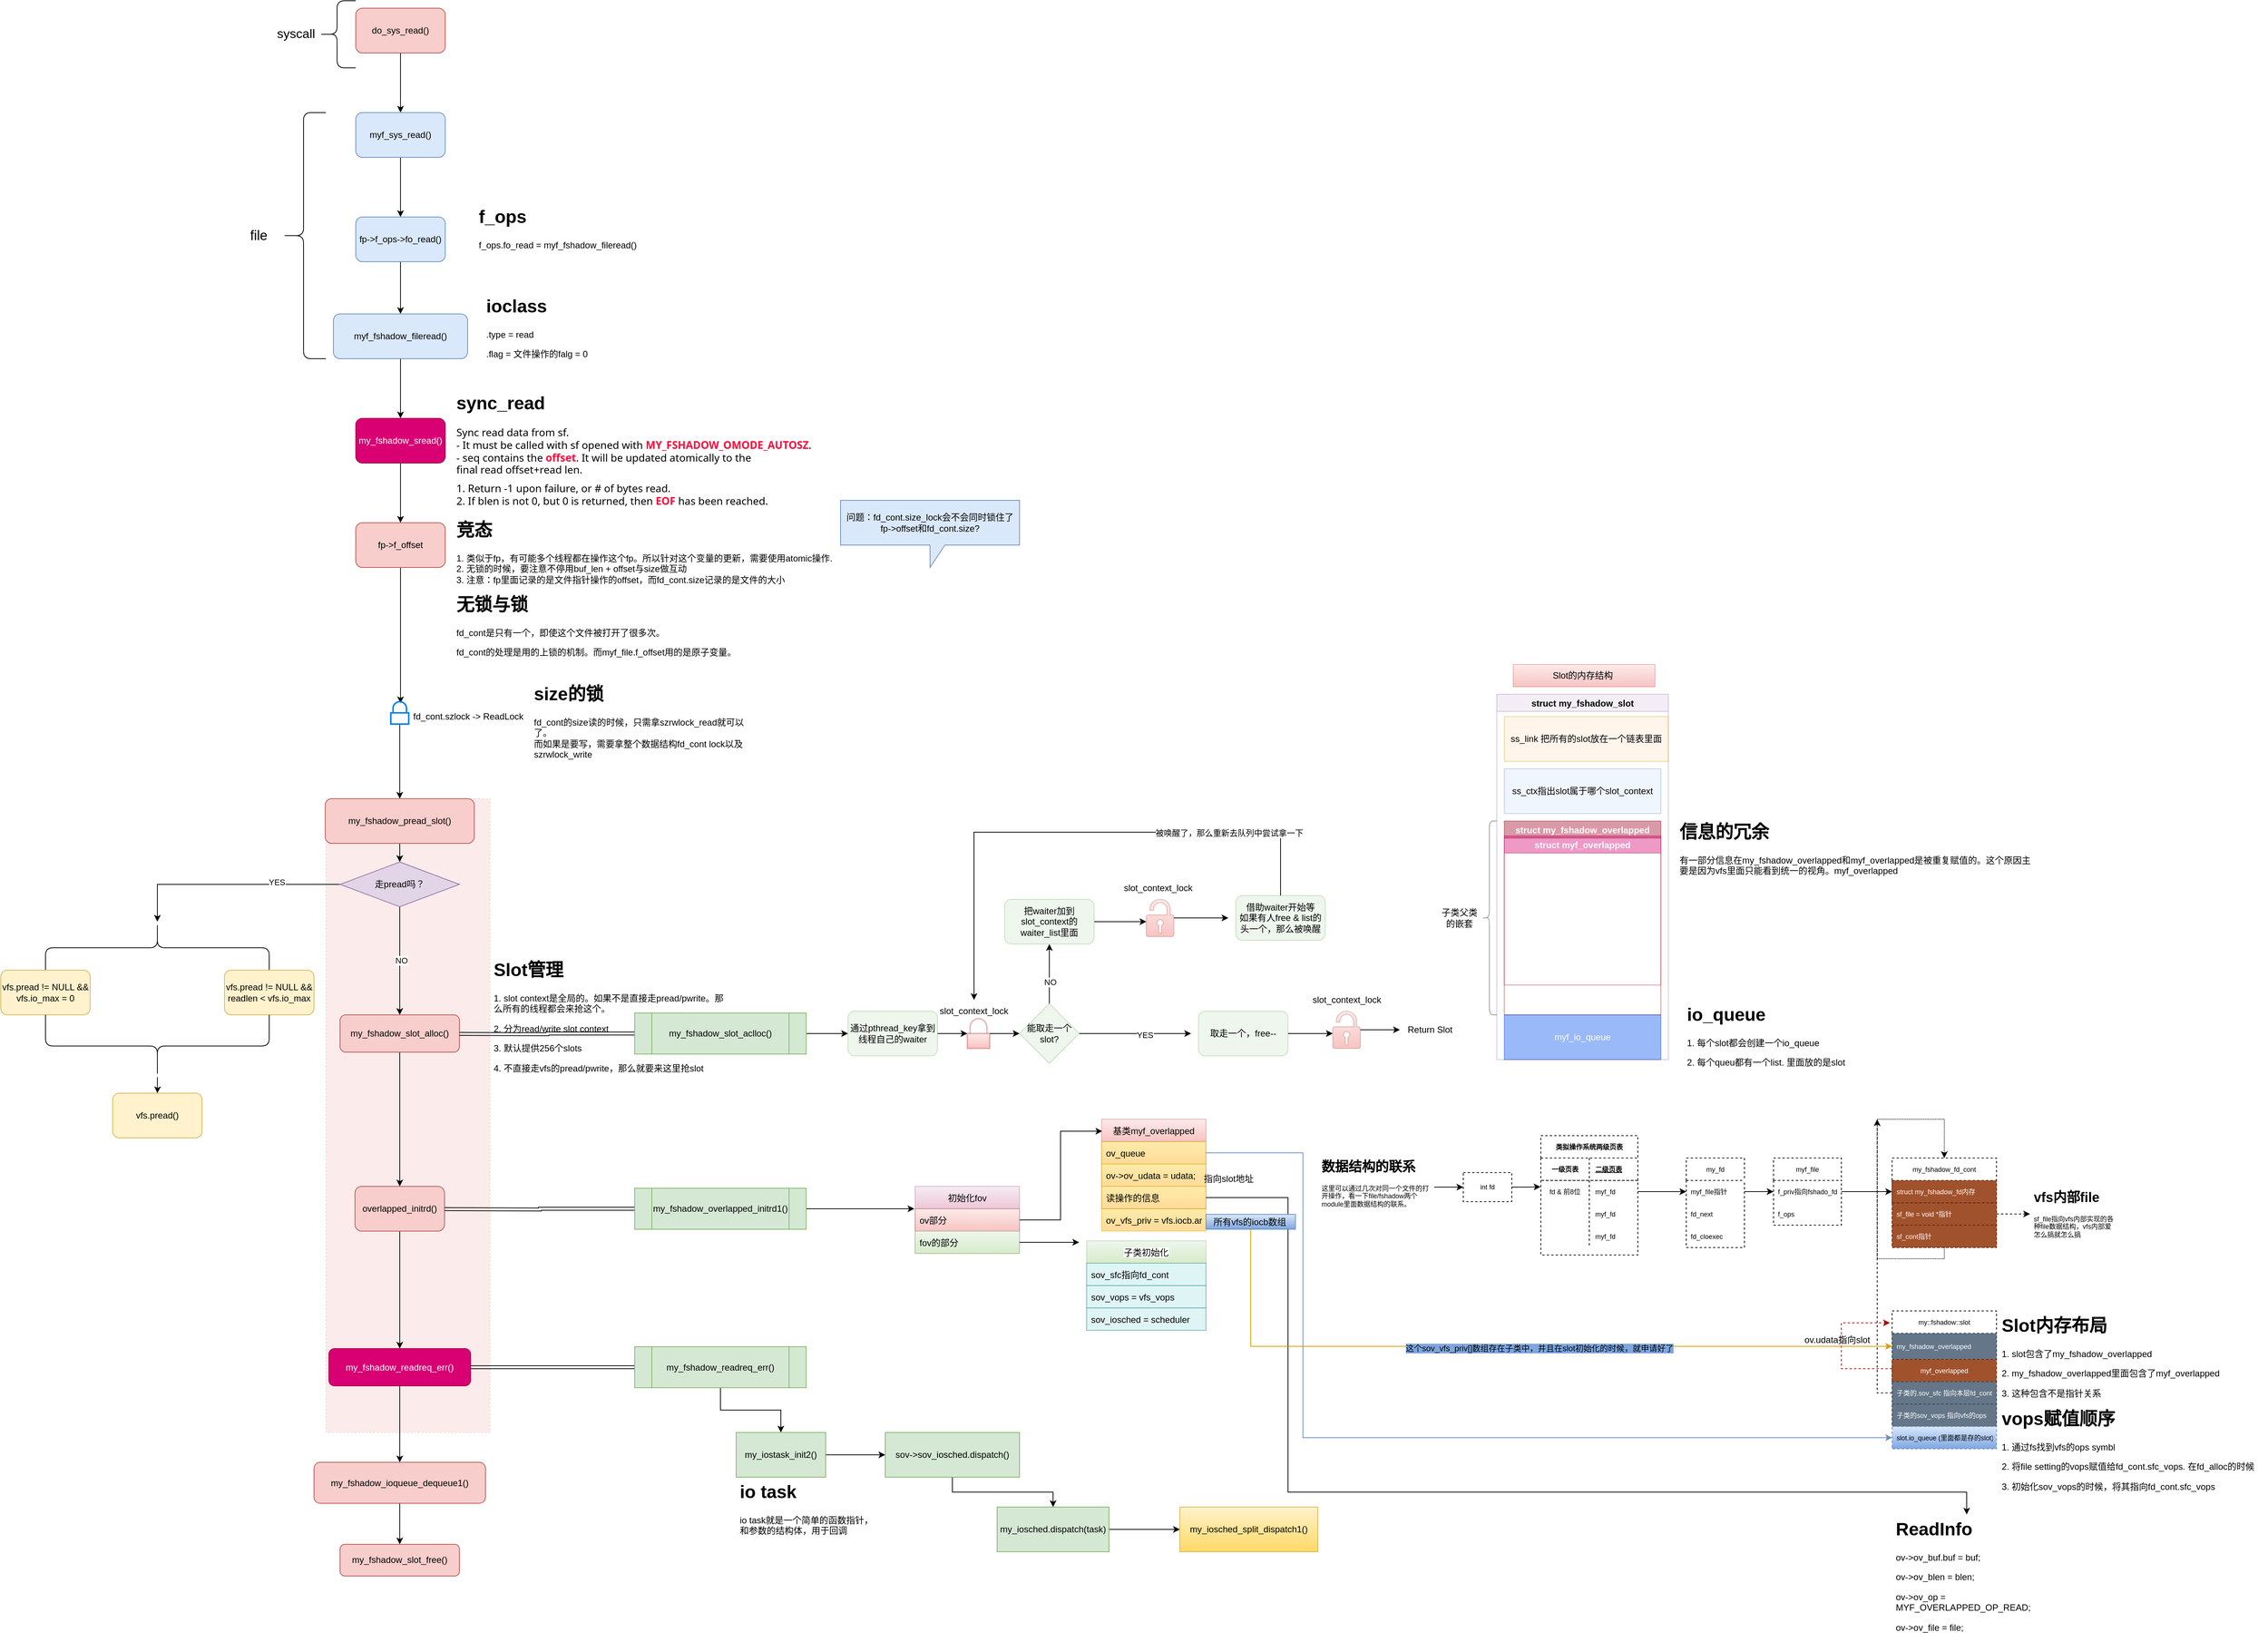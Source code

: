 <mxfile version="15.8.8" type="github">
  <diagram id="FjAEv_3uUnPhrMAkXt-9" name="Page-1">
    <mxGraphModel dx="4485" dy="655" grid="1" gridSize="10" guides="1" tooltips="1" connect="1" arrows="1" fold="1" page="1" pageScale="1" pageWidth="3300" pageHeight="4681" math="0" shadow="0">
      <root>
        <mxCell id="0" />
        <mxCell id="1" parent="0" />
        <mxCell id="D6DmgnndptHay-srKGgo-6" value="" style="rounded=0;whiteSpace=wrap;html=1;dashed=1;dashPattern=1 4;opacity=40;fillColor=#f8cecc;strokeColor=#b85450;" vertex="1" parent="1">
          <mxGeometry x="350" y="1200" width="220" height="850" as="geometry" />
        </mxCell>
        <mxCell id="aP7m1-uafCFphGfOBbi7-3" value="" style="edgeStyle=orthogonalEdgeStyle;rounded=0;orthogonalLoop=1;jettySize=auto;html=1;" parent="1" source="aP7m1-uafCFphGfOBbi7-1" target="aP7m1-uafCFphGfOBbi7-2" edge="1">
          <mxGeometry relative="1" as="geometry" />
        </mxCell>
        <mxCell id="aP7m1-uafCFphGfOBbi7-1" value="do_sys_read()" style="rounded=1;whiteSpace=wrap;html=1;fillColor=#f8cecc;strokeColor=#b85450;" parent="1" vertex="1">
          <mxGeometry x="390" y="140" width="120" height="60" as="geometry" />
        </mxCell>
        <mxCell id="aP7m1-uafCFphGfOBbi7-5" value="" style="edgeStyle=orthogonalEdgeStyle;rounded=0;orthogonalLoop=1;jettySize=auto;html=1;" parent="1" source="aP7m1-uafCFphGfOBbi7-2" target="aP7m1-uafCFphGfOBbi7-4" edge="1">
          <mxGeometry relative="1" as="geometry" />
        </mxCell>
        <mxCell id="aP7m1-uafCFphGfOBbi7-2" value="myf_sys_read()" style="whiteSpace=wrap;html=1;rounded=1;fillColor=#dae8fc;strokeColor=#6c8ebf;" parent="1" vertex="1">
          <mxGeometry x="390" y="280" width="120" height="60" as="geometry" />
        </mxCell>
        <mxCell id="aP7m1-uafCFphGfOBbi7-8" value="" style="edgeStyle=orthogonalEdgeStyle;rounded=0;orthogonalLoop=1;jettySize=auto;html=1;" parent="1" source="aP7m1-uafCFphGfOBbi7-4" target="aP7m1-uafCFphGfOBbi7-7" edge="1">
          <mxGeometry relative="1" as="geometry" />
        </mxCell>
        <mxCell id="aP7m1-uafCFphGfOBbi7-4" value="fp-&amp;gt;f_ops-&amp;gt;fo_read()" style="whiteSpace=wrap;html=1;rounded=1;fillColor=#dae8fc;strokeColor=#6c8ebf;" parent="1" vertex="1">
          <mxGeometry x="390" y="420" width="120" height="60" as="geometry" />
        </mxCell>
        <mxCell id="aP7m1-uafCFphGfOBbi7-6" value="&lt;h1&gt;f_ops&lt;/h1&gt;&lt;p&gt;f_ops.fo_read = myf_fshadow_fileread()&lt;/p&gt;" style="text;html=1;strokeColor=none;fillColor=none;spacing=5;spacingTop=-20;whiteSpace=wrap;overflow=hidden;rounded=0;" parent="1" vertex="1">
          <mxGeometry x="550" y="400" width="240" height="80" as="geometry" />
        </mxCell>
        <mxCell id="aP7m1-uafCFphGfOBbi7-10" value="" style="edgeStyle=orthogonalEdgeStyle;rounded=0;orthogonalLoop=1;jettySize=auto;html=1;" parent="1" source="aP7m1-uafCFphGfOBbi7-7" target="aP7m1-uafCFphGfOBbi7-9" edge="1">
          <mxGeometry relative="1" as="geometry" />
        </mxCell>
        <mxCell id="aP7m1-uafCFphGfOBbi7-7" value="myf_fshadow_fileread()" style="whiteSpace=wrap;html=1;rounded=1;fillColor=#dae8fc;strokeColor=#6c8ebf;" parent="1" vertex="1">
          <mxGeometry x="360" y="550" width="180" height="60" as="geometry" />
        </mxCell>
        <mxCell id="aP7m1-uafCFphGfOBbi7-13" value="" style="edgeStyle=orthogonalEdgeStyle;rounded=0;orthogonalLoop=1;jettySize=auto;html=1;fontColor=#000000;" parent="1" source="aP7m1-uafCFphGfOBbi7-9" target="aP7m1-uafCFphGfOBbi7-12" edge="1">
          <mxGeometry relative="1" as="geometry" />
        </mxCell>
        <mxCell id="aP7m1-uafCFphGfOBbi7-9" value="my_fshadow_sread()" style="whiteSpace=wrap;html=1;rounded=1;fillColor=#d80073;strokeColor=#A50040;fontColor=#ffffff;" parent="1" vertex="1">
          <mxGeometry x="390" y="690" width="120" height="60" as="geometry" />
        </mxCell>
        <mxCell id="aP7m1-uafCFphGfOBbi7-11" value="&lt;h1&gt;sync_read&lt;/h1&gt;&lt;p style=&quot;margin: 8px 0px ; font-family: &amp;#34;segoe wpc&amp;#34; , &amp;#34;segoe ui&amp;#34; , sans-serif ; font-size: 14px&quot;&gt;Sync read data from sf.&lt;br&gt;- It must be called with sf opened with &lt;b&gt;&lt;font color=&quot;#ff0a3b&quot;&gt;MY_FSHADOW_OMODE_AUTOSZ&lt;/font&gt;&lt;/b&gt;.&lt;br&gt;- seq contains the &lt;b&gt;&lt;font color=&quot;#ff0a3b&quot;&gt;offset&lt;/font&gt;&lt;/b&gt;. It will be updated atomically to the&lt;br&gt;final read offset+read len.&lt;/p&gt;&lt;p style=&quot;margin: 8px 0px 0px ; font-family: &amp;#34;segoe wpc&amp;#34; , &amp;#34;segoe ui&amp;#34; , sans-serif ; font-size: 14px&quot;&gt;1. Return -1 upon failure, or # of bytes read.&lt;br&gt;2. If blen is not 0, but 0 is returned, then &lt;b&gt;&lt;font color=&quot;#ff0a3b&quot;&gt;EOF &lt;/font&gt;&lt;/b&gt;has been reached.&lt;/p&gt;" style="text;html=1;strokeColor=none;fillColor=none;spacing=5;spacingTop=-20;whiteSpace=wrap;overflow=hidden;rounded=0;" parent="1" vertex="1">
          <mxGeometry x="520" y="650" width="600" height="190" as="geometry" />
        </mxCell>
        <mxCell id="D6DmgnndptHay-srKGgo-10" style="edgeStyle=orthogonalEdgeStyle;rounded=0;orthogonalLoop=1;jettySize=auto;html=1;entryX=0.542;entryY=0.067;entryDx=0;entryDy=0;entryPerimeter=0;" edge="1" parent="1" source="aP7m1-uafCFphGfOBbi7-12" target="D6DmgnndptHay-srKGgo-4">
          <mxGeometry relative="1" as="geometry" />
        </mxCell>
        <mxCell id="aP7m1-uafCFphGfOBbi7-12" value="fp-&amp;gt;f_offset" style="whiteSpace=wrap;html=1;rounded=1;fillColor=#f8cecc;strokeColor=#b85450;" parent="1" vertex="1">
          <mxGeometry x="390" y="830" width="120" height="60" as="geometry" />
        </mxCell>
        <mxCell id="aP7m1-uafCFphGfOBbi7-14" value="&lt;h1&gt;竞态&lt;/h1&gt;&lt;p&gt;1. 类似于fp，有可能多个线程都在操作这个fp。所以针对这个变量的更新，需要使用atomic操作.&lt;br&gt;2. 无锁的时候，要注意不停用buf_len + offset与size做互动&lt;br&gt;3. 注意：fp里面记录的是文件指针操作的offset，而fd_cont.size记录的是文件的大小&lt;/p&gt;" style="text;html=1;strokeColor=none;fillColor=none;spacing=5;spacingTop=-20;whiteSpace=wrap;overflow=hidden;rounded=0;labelBackgroundColor=none;fontColor=#000000;" parent="1" vertex="1">
          <mxGeometry x="520" y="820" width="520" height="100" as="geometry" />
        </mxCell>
        <mxCell id="RqPFMmIZ2FTs6EOz_FOU-2" value="" style="edgeStyle=orthogonalEdgeStyle;rounded=0;orthogonalLoop=1;jettySize=auto;html=1;" parent="1" source="aP7m1-uafCFphGfOBbi7-15" target="RqPFMmIZ2FTs6EOz_FOU-6" edge="1">
          <mxGeometry relative="1" as="geometry">
            <mxPoint x="449" y="1310" as="targetPoint" />
          </mxGeometry>
        </mxCell>
        <mxCell id="aP7m1-uafCFphGfOBbi7-15" value="my_fshadow_pread_slot()" style="whiteSpace=wrap;html=1;rounded=1;strokeColor=#b85450;fillColor=#f8cecc;" parent="1" vertex="1">
          <mxGeometry x="349" y="1200" width="200" height="60" as="geometry" />
        </mxCell>
        <mxCell id="aP7m1-uafCFphGfOBbi7-17" value="" style="shape=curlyBracket;whiteSpace=wrap;html=1;rounded=1;labelBackgroundColor=none;fontColor=#000000;" parent="1" vertex="1">
          <mxGeometry x="340" y="130" width="50" height="90" as="geometry" />
        </mxCell>
        <mxCell id="aP7m1-uafCFphGfOBbi7-18" value="syscall" style="text;html=1;strokeColor=none;fillColor=none;align=center;verticalAlign=middle;whiteSpace=wrap;rounded=0;labelBackgroundColor=none;fontColor=#000000;fontSize=17;" parent="1" vertex="1">
          <mxGeometry x="280" y="160" width="60" height="30" as="geometry" />
        </mxCell>
        <mxCell id="aP7m1-uafCFphGfOBbi7-19" value="" style="shape=curlyBracket;whiteSpace=wrap;html=1;rounded=1;labelBackgroundColor=none;fontColor=#000000;" parent="1" vertex="1">
          <mxGeometry x="290" y="280" width="60" height="330" as="geometry" />
        </mxCell>
        <mxCell id="aP7m1-uafCFphGfOBbi7-20" value="&lt;font style=&quot;font-size: 18px&quot;&gt;file&lt;/font&gt;" style="text;html=1;strokeColor=none;fillColor=none;align=center;verticalAlign=middle;whiteSpace=wrap;rounded=0;labelBackgroundColor=none;fontColor=#000000;" parent="1" vertex="1">
          <mxGeometry x="230" y="430" width="60" height="30" as="geometry" />
        </mxCell>
        <mxCell id="RqPFMmIZ2FTs6EOz_FOU-3" value="" style="shape=curlyBracket;whiteSpace=wrap;html=1;rounded=1;flipH=1;rotation=270;" parent="1" vertex="1">
          <mxGeometry x="89" y="1250" width="70" height="300" as="geometry" />
        </mxCell>
        <mxCell id="RqPFMmIZ2FTs6EOz_FOU-7" style="edgeStyle=orthogonalEdgeStyle;rounded=0;orthogonalLoop=1;jettySize=auto;html=1;entryX=0;entryY=0.5;entryDx=0;entryDy=0;entryPerimeter=0;" parent="1" source="RqPFMmIZ2FTs6EOz_FOU-6" target="RqPFMmIZ2FTs6EOz_FOU-3" edge="1">
          <mxGeometry relative="1" as="geometry" />
        </mxCell>
        <mxCell id="RqPFMmIZ2FTs6EOz_FOU-9" value="YES" style="edgeLabel;html=1;align=center;verticalAlign=middle;resizable=0;points=[];" parent="RqPFMmIZ2FTs6EOz_FOU-7" vertex="1" connectable="0">
          <mxGeometry x="-0.421" y="-3" relative="1" as="geometry">
            <mxPoint as="offset" />
          </mxGeometry>
        </mxCell>
        <mxCell id="RqPFMmIZ2FTs6EOz_FOU-8" style="edgeStyle=orthogonalEdgeStyle;rounded=0;orthogonalLoop=1;jettySize=auto;html=1;" parent="1" source="RqPFMmIZ2FTs6EOz_FOU-6" edge="1">
          <mxGeometry relative="1" as="geometry">
            <mxPoint x="449" y="1490" as="targetPoint" />
          </mxGeometry>
        </mxCell>
        <mxCell id="RqPFMmIZ2FTs6EOz_FOU-10" value="NO" style="edgeLabel;html=1;align=center;verticalAlign=middle;resizable=0;points=[];" parent="RqPFMmIZ2FTs6EOz_FOU-8" vertex="1" connectable="0">
          <mxGeometry x="-0.007" y="2" relative="1" as="geometry">
            <mxPoint as="offset" />
          </mxGeometry>
        </mxCell>
        <mxCell id="RqPFMmIZ2FTs6EOz_FOU-6" value="走pread吗？" style="rhombus;whiteSpace=wrap;html=1;fillColor=#e1d5e7;strokeColor=#9673a6;" parent="1" vertex="1">
          <mxGeometry x="369" y="1285" width="160" height="60" as="geometry" />
        </mxCell>
        <mxCell id="RqPFMmIZ2FTs6EOz_FOU-12" value="vfs.pread()" style="whiteSpace=wrap;html=1;rounded=1;fillColor=#fff2cc;strokeColor=#d6b656;" parent="1" vertex="1">
          <mxGeometry x="64" y="1595" width="120" height="60" as="geometry" />
        </mxCell>
        <mxCell id="RqPFMmIZ2FTs6EOz_FOU-15" style="edgeStyle=orthogonalEdgeStyle;rounded=0;orthogonalLoop=1;jettySize=auto;html=1;" parent="1" source="RqPFMmIZ2FTs6EOz_FOU-14" target="RqPFMmIZ2FTs6EOz_FOU-16" edge="1">
          <mxGeometry relative="1" as="geometry">
            <mxPoint x="449" y="1620" as="targetPoint" />
          </mxGeometry>
        </mxCell>
        <mxCell id="RqPFMmIZ2FTs6EOz_FOU-14" value="my_fshadow_slot_alloc()" style="rounded=1;whiteSpace=wrap;html=1;fillColor=#f8cecc;strokeColor=#b85450;" parent="1" vertex="1">
          <mxGeometry x="369" y="1490" width="160" height="50" as="geometry" />
        </mxCell>
        <mxCell id="RqPFMmIZ2FTs6EOz_FOU-18" value="" style="edgeStyle=orthogonalEdgeStyle;rounded=0;orthogonalLoop=1;jettySize=auto;html=1;" parent="1" source="RqPFMmIZ2FTs6EOz_FOU-16" target="RqPFMmIZ2FTs6EOz_FOU-17" edge="1">
          <mxGeometry relative="1" as="geometry" />
        </mxCell>
        <mxCell id="RqPFMmIZ2FTs6EOz_FOU-16" value="overlapped_initrd()" style="rounded=1;whiteSpace=wrap;html=1;fillColor=#f8cecc;strokeColor=#b85450;" parent="1" vertex="1">
          <mxGeometry x="389" y="1720" width="120" height="60" as="geometry" />
        </mxCell>
        <mxCell id="RqPFMmIZ2FTs6EOz_FOU-20" value="" style="edgeStyle=orthogonalEdgeStyle;rounded=0;orthogonalLoop=1;jettySize=auto;html=1;" parent="1" source="RqPFMmIZ2FTs6EOz_FOU-17" target="RqPFMmIZ2FTs6EOz_FOU-19" edge="1">
          <mxGeometry relative="1" as="geometry" />
        </mxCell>
        <mxCell id="RqPFMmIZ2FTs6EOz_FOU-26" style="edgeStyle=orthogonalEdgeStyle;rounded=0;orthogonalLoop=1;jettySize=auto;html=1;entryX=0;entryY=0.5;entryDx=0;entryDy=0;shape=link;" parent="1" source="RqPFMmIZ2FTs6EOz_FOU-17" target="RqPFMmIZ2FTs6EOz_FOU-24" edge="1">
          <mxGeometry relative="1" as="geometry" />
        </mxCell>
        <mxCell id="RqPFMmIZ2FTs6EOz_FOU-17" value="my_fshadow_readreq_err()" style="whiteSpace=wrap;html=1;rounded=1;strokeColor=#A50040;fillColor=#d80073;fontColor=#ffffff;" parent="1" vertex="1">
          <mxGeometry x="354" y="1937.5" width="190" height="50" as="geometry" />
        </mxCell>
        <mxCell id="RqPFMmIZ2FTs6EOz_FOU-22" value="" style="edgeStyle=orthogonalEdgeStyle;rounded=0;orthogonalLoop=1;jettySize=auto;html=1;" parent="1" source="RqPFMmIZ2FTs6EOz_FOU-19" target="RqPFMmIZ2FTs6EOz_FOU-21" edge="1">
          <mxGeometry relative="1" as="geometry" />
        </mxCell>
        <mxCell id="RqPFMmIZ2FTs6EOz_FOU-19" value="my_fshadow_ioqueue_dequeue1()" style="whiteSpace=wrap;html=1;rounded=1;strokeColor=#b85450;fillColor=#f8cecc;" parent="1" vertex="1">
          <mxGeometry x="334" y="2090" width="230" height="55" as="geometry" />
        </mxCell>
        <mxCell id="RqPFMmIZ2FTs6EOz_FOU-21" value="my_fshadow_slot_free()" style="whiteSpace=wrap;html=1;rounded=1;strokeColor=#b85450;fillColor=#f8cecc;" parent="1" vertex="1">
          <mxGeometry x="369" y="2200" width="160" height="42.5" as="geometry" />
        </mxCell>
        <mxCell id="D6DmgnndptHay-srKGgo-161" value="" style="edgeStyle=orthogonalEdgeStyle;rounded=0;orthogonalLoop=1;jettySize=auto;html=1;fontColor=#000000;" edge="1" parent="1" source="RqPFMmIZ2FTs6EOz_FOU-24" target="D6DmgnndptHay-srKGgo-160">
          <mxGeometry relative="1" as="geometry" />
        </mxCell>
        <mxCell id="RqPFMmIZ2FTs6EOz_FOU-24" value="my_fshadow_readreq_err()" style="shape=process;whiteSpace=wrap;html=1;backgroundOutline=1;fillColor=#d5e8d4;strokeColor=#82b366;" parent="1" vertex="1">
          <mxGeometry x="764" y="1935" width="230" height="55" as="geometry" />
        </mxCell>
        <mxCell id="D6DmgnndptHay-srKGgo-1" value="&lt;h1&gt;无锁与锁&lt;/h1&gt;&lt;p&gt;fd_cont是只有一个，即使这个文件被打开了很多次。&lt;/p&gt;&lt;p&gt;fd_cont的处理是用的上锁的机制。而myf_file.f_offset用的是原子变量。&lt;/p&gt;" style="text;html=1;strokeColor=none;fillColor=none;spacing=5;spacingTop=-20;whiteSpace=wrap;overflow=hidden;rounded=0;" vertex="1" parent="1">
          <mxGeometry x="520" y="920" width="420" height="100" as="geometry" />
        </mxCell>
        <mxCell id="D6DmgnndptHay-srKGgo-2" value="&lt;h1&gt;ioclass&lt;/h1&gt;&lt;p&gt;.type = read&lt;/p&gt;&lt;p&gt;.flag = 文件操作的falg = 0&lt;/p&gt;" style="text;html=1;strokeColor=none;fillColor=none;spacing=5;spacingTop=-20;whiteSpace=wrap;overflow=hidden;rounded=0;" vertex="1" parent="1">
          <mxGeometry x="560" y="520" width="190" height="120" as="geometry" />
        </mxCell>
        <mxCell id="D6DmgnndptHay-srKGgo-3" value="问题：fd_cont.size_lock会不会同时锁住了fp-&amp;gt;offset和fd_cont.size?" style="shape=callout;whiteSpace=wrap;html=1;perimeter=calloutPerimeter;fillColor=#dae8fc;strokeColor=#6c8ebf;" vertex="1" parent="1">
          <mxGeometry x="1040" y="800" width="240" height="90" as="geometry" />
        </mxCell>
        <mxCell id="D6DmgnndptHay-srKGgo-12" style="edgeStyle=orthogonalEdgeStyle;rounded=0;orthogonalLoop=1;jettySize=auto;html=1;" edge="1" parent="1" source="D6DmgnndptHay-srKGgo-4" target="aP7m1-uafCFphGfOBbi7-15">
          <mxGeometry relative="1" as="geometry" />
        </mxCell>
        <mxCell id="D6DmgnndptHay-srKGgo-4" value="" style="html=1;verticalLabelPosition=bottom;align=center;labelBackgroundColor=#ffffff;verticalAlign=top;strokeWidth=2;strokeColor=#0080F0;shadow=0;dashed=0;shape=mxgraph.ios7.icons.locked;" vertex="1" parent="1">
          <mxGeometry x="437" y="1070" width="24" height="30" as="geometry" />
        </mxCell>
        <mxCell id="D6DmgnndptHay-srKGgo-7" value="fd_cont.szlock -&amp;gt; ReadLock" style="text;html=1;strokeColor=none;fillColor=none;align=center;verticalAlign=middle;whiteSpace=wrap;rounded=0;dashed=1;dashPattern=1 4;" vertex="1" parent="1">
          <mxGeometry x="461" y="1080" width="160" height="20" as="geometry" />
        </mxCell>
        <mxCell id="D6DmgnndptHay-srKGgo-13" value="&lt;h1&gt;size的锁&lt;/h1&gt;&lt;p&gt;fd_cont的size读的时候，只需拿szrwlock_read就可以了。&lt;br&gt;而如果是要写，需要拿整个数据结构fd_cont lock以及szrwlock_write&lt;/p&gt;" style="text;html=1;strokeColor=none;fillColor=none;spacing=5;spacingTop=-20;whiteSpace=wrap;overflow=hidden;rounded=0;dashed=1;dashPattern=1 4;opacity=40;" vertex="1" parent="1">
          <mxGeometry x="624" y="1040" width="306" height="120" as="geometry" />
        </mxCell>
        <mxCell id="D6DmgnndptHay-srKGgo-16" value="vfs.pread != NULL &amp;amp;&amp;amp;&lt;br&gt;readlen &amp;lt; vfs.io_max" style="rounded=1;whiteSpace=wrap;html=1;fillColor=#fff2cc;strokeColor=#d6b656;" vertex="1" parent="1">
          <mxGeometry x="214" y="1430" width="120" height="60" as="geometry" />
        </mxCell>
        <mxCell id="D6DmgnndptHay-srKGgo-17" value="vfs.pread != NULL &amp;amp;&amp;amp;&lt;br&gt;vfs.io_max = 0" style="rounded=1;whiteSpace=wrap;html=1;fillColor=#fff2cc;strokeColor=#d6b656;" vertex="1" parent="1">
          <mxGeometry x="-86" y="1430" width="120" height="60" as="geometry" />
        </mxCell>
        <mxCell id="D6DmgnndptHay-srKGgo-20" style="edgeStyle=orthogonalEdgeStyle;rounded=0;orthogonalLoop=1;jettySize=auto;html=1;fontColor=#FF0A3B;" edge="1" parent="1" source="D6DmgnndptHay-srKGgo-18" target="RqPFMmIZ2FTs6EOz_FOU-12">
          <mxGeometry relative="1" as="geometry" />
        </mxCell>
        <mxCell id="D6DmgnndptHay-srKGgo-18" value="" style="shape=curlyBracket;whiteSpace=wrap;html=1;rounded=1;rotation=270;" vertex="1" parent="1">
          <mxGeometry x="82.25" y="1381.75" width="83.5" height="300" as="geometry" />
        </mxCell>
        <mxCell id="D6DmgnndptHay-srKGgo-24" style="edgeStyle=orthogonalEdgeStyle;rounded=0;orthogonalLoop=1;jettySize=auto;html=1;entryX=0;entryY=0.5;entryDx=0;entryDy=0;shape=link;" edge="1" parent="1" target="D6DmgnndptHay-srKGgo-25">
          <mxGeometry relative="1" as="geometry">
            <mxPoint x="529" y="1515.5" as="sourcePoint" />
          </mxGeometry>
        </mxCell>
        <mxCell id="D6DmgnndptHay-srKGgo-47" style="edgeStyle=orthogonalEdgeStyle;rounded=0;orthogonalLoop=1;jettySize=auto;html=1;entryX=0;entryY=0.5;entryDx=0;entryDy=0;fontColor=#000000;" edge="1" parent="1" source="D6DmgnndptHay-srKGgo-25" target="D6DmgnndptHay-srKGgo-32">
          <mxGeometry relative="1" as="geometry" />
        </mxCell>
        <mxCell id="D6DmgnndptHay-srKGgo-25" value="my_fshadow_slot_aclloc()" style="shape=process;whiteSpace=wrap;html=1;backgroundOutline=1;fillColor=#d5e8d4;strokeColor=#82b366;" vertex="1" parent="1">
          <mxGeometry x="764" y="1487.5" width="230" height="55" as="geometry" />
        </mxCell>
        <mxCell id="D6DmgnndptHay-srKGgo-26" value="&lt;h1&gt;Slot管理&lt;/h1&gt;&lt;p&gt;1. slot context是全局的。如果不是直接走pread/pwrite。那么所有的线程都会来抢这个。&lt;/p&gt;&lt;p&gt;2. 分为read/write slot context&lt;/p&gt;&lt;p&gt;3. 默认提供256个slots&lt;/p&gt;&lt;p&gt;4. 不直接走vfs的pread/pwrite，那么就要来这里抢slot&lt;/p&gt;" style="text;html=1;strokeColor=none;fillColor=none;spacing=5;spacingTop=-20;whiteSpace=wrap;overflow=hidden;rounded=0;dashed=1;dashPattern=1 4;fontColor=#000000;opacity=40;" vertex="1" parent="1">
          <mxGeometry x="570" y="1410" width="320" height="160" as="geometry" />
        </mxCell>
        <mxCell id="D6DmgnndptHay-srKGgo-33" style="edgeStyle=orthogonalEdgeStyle;rounded=0;orthogonalLoop=1;jettySize=auto;html=1;fontColor=#000000;" edge="1" parent="1" source="D6DmgnndptHay-srKGgo-32">
          <mxGeometry relative="1" as="geometry">
            <mxPoint x="1210" y="1515" as="targetPoint" />
          </mxGeometry>
        </mxCell>
        <mxCell id="D6DmgnndptHay-srKGgo-32" value="通过pthread_key拿到线程自己的waiter" style="rounded=1;whiteSpace=wrap;html=1;opacity=40;fillColor=#d5e8d4;strokeColor=#82b366;" vertex="1" parent="1">
          <mxGeometry x="1050" y="1485" width="120" height="60" as="geometry" />
        </mxCell>
        <mxCell id="D6DmgnndptHay-srKGgo-36" style="edgeStyle=orthogonalEdgeStyle;rounded=0;orthogonalLoop=1;jettySize=auto;html=1;fontColor=#000000;" edge="1" parent="1" source="D6DmgnndptHay-srKGgo-35">
          <mxGeometry relative="1" as="geometry">
            <mxPoint x="1280" y="1515" as="targetPoint" />
          </mxGeometry>
        </mxCell>
        <mxCell id="D6DmgnndptHay-srKGgo-35" value="" style="html=1;verticalLabelPosition=bottom;align=center;labelBackgroundColor=#ffffff;verticalAlign=top;strokeWidth=2;strokeColor=#b85450;shadow=0;dashed=0;shape=mxgraph.ios7.icons.locked;opacity=40;fillColor=#f8cecc;gradientColor=#ea6b66;" vertex="1" parent="1">
          <mxGeometry x="1210" y="1495" width="30" height="40" as="geometry" />
        </mxCell>
        <mxCell id="D6DmgnndptHay-srKGgo-37" value="slot_context_lock" style="text;html=1;strokeColor=none;fillColor=none;align=center;verticalAlign=middle;whiteSpace=wrap;rounded=0;fontColor=#000000;opacity=40;" vertex="1" parent="1">
          <mxGeometry x="1165" y="1470" width="108" height="30" as="geometry" />
        </mxCell>
        <mxCell id="D6DmgnndptHay-srKGgo-41" style="edgeStyle=orthogonalEdgeStyle;rounded=0;orthogonalLoop=1;jettySize=auto;html=1;exitX=1;exitY=0.5;exitDx=0;exitDy=0;fontColor=#000000;" edge="1" parent="1" source="D6DmgnndptHay-srKGgo-40">
          <mxGeometry relative="1" as="geometry">
            <mxPoint x="1510" y="1515" as="targetPoint" />
          </mxGeometry>
        </mxCell>
        <mxCell id="D6DmgnndptHay-srKGgo-43" value="YES" style="edgeLabel;html=1;align=center;verticalAlign=middle;resizable=0;points=[];fontColor=#000000;" vertex="1" connectable="0" parent="D6DmgnndptHay-srKGgo-41">
          <mxGeometry x="0.173" y="-1" relative="1" as="geometry">
            <mxPoint as="offset" />
          </mxGeometry>
        </mxCell>
        <mxCell id="D6DmgnndptHay-srKGgo-42" style="edgeStyle=orthogonalEdgeStyle;rounded=0;orthogonalLoop=1;jettySize=auto;html=1;fontColor=#000000;" edge="1" parent="1" source="D6DmgnndptHay-srKGgo-40" target="D6DmgnndptHay-srKGgo-54">
          <mxGeometry relative="1" as="geometry">
            <mxPoint x="1320" y="1365" as="targetPoint" />
          </mxGeometry>
        </mxCell>
        <mxCell id="D6DmgnndptHay-srKGgo-46" value="NO" style="edgeLabel;html=1;align=center;verticalAlign=middle;resizable=0;points=[];fontColor=#000000;" vertex="1" connectable="0" parent="D6DmgnndptHay-srKGgo-42">
          <mxGeometry x="-0.273" y="-1" relative="1" as="geometry">
            <mxPoint as="offset" />
          </mxGeometry>
        </mxCell>
        <mxCell id="D6DmgnndptHay-srKGgo-40" value="能取走一个slot?" style="rhombus;whiteSpace=wrap;html=1;opacity=40;fillColor=#d5e8d4;strokeColor=#82b366;" vertex="1" parent="1">
          <mxGeometry x="1280" y="1475" width="80" height="80" as="geometry" />
        </mxCell>
        <mxCell id="D6DmgnndptHay-srKGgo-49" style="edgeStyle=orthogonalEdgeStyle;rounded=0;orthogonalLoop=1;jettySize=auto;html=1;exitX=1;exitY=0.5;exitDx=0;exitDy=0;fontColor=#000000;" edge="1" parent="1" source="D6DmgnndptHay-srKGgo-48">
          <mxGeometry relative="1" as="geometry">
            <mxPoint x="1700" y="1515" as="targetPoint" />
          </mxGeometry>
        </mxCell>
        <mxCell id="D6DmgnndptHay-srKGgo-48" value="取走一个，free--" style="rounded=1;whiteSpace=wrap;html=1;opacity=40;fillColor=#d5e8d4;strokeColor=#82b366;" vertex="1" parent="1">
          <mxGeometry x="1520" y="1485" width="120" height="60" as="geometry" />
        </mxCell>
        <mxCell id="D6DmgnndptHay-srKGgo-52" style="edgeStyle=orthogonalEdgeStyle;rounded=0;orthogonalLoop=1;jettySize=auto;html=1;exitX=1;exitY=0.5;exitDx=0;exitDy=0;exitPerimeter=0;fontColor=#000000;" edge="1" parent="1" source="D6DmgnndptHay-srKGgo-50">
          <mxGeometry relative="1" as="geometry">
            <mxPoint x="1790" y="1510" as="targetPoint" />
          </mxGeometry>
        </mxCell>
        <mxCell id="D6DmgnndptHay-srKGgo-50" value="" style="sketch=0;aspect=fixed;pointerEvents=1;shadow=0;dashed=0;html=1;strokeColor=#b85450;labelPosition=center;verticalLabelPosition=bottom;verticalAlign=top;align=center;fillColor=#f8cecc;shape=mxgraph.mscae.enterprise.lock_unlocked;opacity=40;gradientColor=#ea6b66;" vertex="1" parent="1">
          <mxGeometry x="1700" y="1485" width="37" height="50" as="geometry" />
        </mxCell>
        <mxCell id="D6DmgnndptHay-srKGgo-51" value="slot_context_lock" style="text;html=1;strokeColor=none;fillColor=none;align=center;verticalAlign=middle;whiteSpace=wrap;rounded=0;fontColor=#000000;opacity=40;" vertex="1" parent="1">
          <mxGeometry x="1664.5" y="1455" width="108" height="30" as="geometry" />
        </mxCell>
        <mxCell id="D6DmgnndptHay-srKGgo-53" value="Return Slot" style="text;html=1;align=center;verticalAlign=middle;resizable=0;points=[];autosize=1;strokeColor=none;fillColor=none;fontColor=#000000;" vertex="1" parent="1">
          <mxGeometry x="1790" y="1500" width="80" height="20" as="geometry" />
        </mxCell>
        <mxCell id="D6DmgnndptHay-srKGgo-55" style="edgeStyle=orthogonalEdgeStyle;rounded=0;orthogonalLoop=1;jettySize=auto;html=1;exitX=1;exitY=0.5;exitDx=0;exitDy=0;fontColor=#000000;" edge="1" parent="1" source="D6DmgnndptHay-srKGgo-54">
          <mxGeometry relative="1" as="geometry">
            <mxPoint x="1450" y="1365" as="targetPoint" />
          </mxGeometry>
        </mxCell>
        <mxCell id="D6DmgnndptHay-srKGgo-54" value="把waiter加到slot_context的waiter_list里面" style="rounded=1;whiteSpace=wrap;html=1;opacity=40;fillColor=#d5e8d4;strokeColor=#82b366;" vertex="1" parent="1">
          <mxGeometry x="1260" y="1335" width="120" height="60" as="geometry" />
        </mxCell>
        <mxCell id="D6DmgnndptHay-srKGgo-58" style="edgeStyle=orthogonalEdgeStyle;rounded=0;orthogonalLoop=1;jettySize=auto;html=1;fontColor=#000000;" edge="1" parent="1" source="D6DmgnndptHay-srKGgo-56">
          <mxGeometry relative="1" as="geometry">
            <mxPoint x="1560" y="1360" as="targetPoint" />
          </mxGeometry>
        </mxCell>
        <mxCell id="D6DmgnndptHay-srKGgo-56" value="" style="sketch=0;aspect=fixed;pointerEvents=1;shadow=0;dashed=0;html=1;strokeColor=#b85450;labelPosition=center;verticalLabelPosition=bottom;verticalAlign=top;align=center;fillColor=#f8cecc;shape=mxgraph.mscae.enterprise.lock_unlocked;opacity=40;gradientColor=#ea6b66;" vertex="1" parent="1">
          <mxGeometry x="1450" y="1335" width="37" height="50" as="geometry" />
        </mxCell>
        <mxCell id="D6DmgnndptHay-srKGgo-57" value="slot_context_lock" style="text;html=1;strokeColor=none;fillColor=none;align=center;verticalAlign=middle;whiteSpace=wrap;rounded=0;fontColor=#000000;opacity=40;" vertex="1" parent="1">
          <mxGeometry x="1412" y="1305" width="108" height="30" as="geometry" />
        </mxCell>
        <mxCell id="D6DmgnndptHay-srKGgo-61" style="edgeStyle=orthogonalEdgeStyle;rounded=0;orthogonalLoop=1;jettySize=auto;html=1;fontColor=#000000;" edge="1" parent="1" source="D6DmgnndptHay-srKGgo-59" target="D6DmgnndptHay-srKGgo-37">
          <mxGeometry relative="1" as="geometry">
            <Array as="points">
              <mxPoint x="1630" y="1245" />
              <mxPoint x="1219" y="1245" />
            </Array>
          </mxGeometry>
        </mxCell>
        <mxCell id="D6DmgnndptHay-srKGgo-62" value="被唤醒了，那么重新去队列中尝试拿一下" style="edgeLabel;html=1;align=center;verticalAlign=middle;resizable=0;points=[];fontColor=#000000;" vertex="1" connectable="0" parent="D6DmgnndptHay-srKGgo-61">
          <mxGeometry x="-0.573" y="1" relative="1" as="geometry">
            <mxPoint as="offset" />
          </mxGeometry>
        </mxCell>
        <mxCell id="D6DmgnndptHay-srKGgo-59" value="借助waiter开始等&lt;br&gt;如果有人free &amp;amp; list的头一个，那么被唤醒" style="rounded=1;whiteSpace=wrap;html=1;opacity=40;fillColor=#d5e8d4;strokeColor=#82b366;" vertex="1" parent="1">
          <mxGeometry x="1570" y="1330" width="120" height="60" as="geometry" />
        </mxCell>
        <mxCell id="D6DmgnndptHay-srKGgo-64" style="edgeStyle=orthogonalEdgeStyle;rounded=0;orthogonalLoop=1;jettySize=auto;html=1;entryX=0;entryY=0.5;entryDx=0;entryDy=0;shape=link;" edge="1" parent="1" target="D6DmgnndptHay-srKGgo-65">
          <mxGeometry relative="1" as="geometry">
            <mxPoint x="509" y="1750.5" as="sourcePoint" />
          </mxGeometry>
        </mxCell>
        <mxCell id="D6DmgnndptHay-srKGgo-88" value="" style="edgeStyle=orthogonalEdgeStyle;rounded=0;orthogonalLoop=1;jettySize=auto;html=1;fontColor=#000000;" edge="1" parent="1" source="D6DmgnndptHay-srKGgo-65">
          <mxGeometry relative="1" as="geometry">
            <mxPoint x="1139" y="1750" as="targetPoint" />
          </mxGeometry>
        </mxCell>
        <mxCell id="D6DmgnndptHay-srKGgo-65" value="my_fshadow_overlapped_initrd1()" style="shape=process;whiteSpace=wrap;html=1;backgroundOutline=1;fillColor=#d5e8d4;strokeColor=#82b366;" vertex="1" parent="1">
          <mxGeometry x="764" y="1722.5" width="230" height="55" as="geometry" />
        </mxCell>
        <mxCell id="D6DmgnndptHay-srKGgo-72" value="struct my_fshadow_slot" style="swimlane;opacity=40;fillColor=#e1d5e7;strokeColor=#9673a6;" vertex="1" parent="1">
          <mxGeometry x="1920" y="1060" width="230" height="490" as="geometry" />
        </mxCell>
        <mxCell id="D6DmgnndptHay-srKGgo-73" value="ss_link 把所有的slot放在一个链表里面" style="rounded=0;whiteSpace=wrap;html=1;opacity=40;fillColor=#ffe6cc;strokeColor=#d79b00;" vertex="1" parent="D6DmgnndptHay-srKGgo-72">
          <mxGeometry x="10" y="30" width="220" height="60" as="geometry" />
        </mxCell>
        <mxCell id="D6DmgnndptHay-srKGgo-74" value="ss_ctx指出slot属于哪个slot_context" style="rounded=0;whiteSpace=wrap;html=1;opacity=40;fillColor=#dae8fc;strokeColor=#6c8ebf;" vertex="1" parent="D6DmgnndptHay-srKGgo-72">
          <mxGeometry x="10" y="100" width="210" height="60" as="geometry" />
        </mxCell>
        <mxCell id="D6DmgnndptHay-srKGgo-75" value="struct my_fshadow_overlapped" style="swimlane;opacity=40;fillColor=#a20025;strokeColor=#6F0000;fontColor=#ffffff;" vertex="1" parent="D6DmgnndptHay-srKGgo-72">
          <mxGeometry x="10" y="170" width="210" height="260" as="geometry" />
        </mxCell>
        <mxCell id="D6DmgnndptHay-srKGgo-76" value="struct myf_overlapped" style="swimlane;fontColor=#ffffff;opacity=40;fillColor=#d80073;strokeColor=#A50040;" vertex="1" parent="D6DmgnndptHay-srKGgo-75">
          <mxGeometry y="20" width="210" height="200" as="geometry" />
        </mxCell>
        <mxCell id="D6DmgnndptHay-srKGgo-77" value="myf_io_queue" style="rounded=0;whiteSpace=wrap;html=1;fontColor=#ffffff;opacity=40;fillColor=#0050ef;strokeColor=#001DBC;" vertex="1" parent="D6DmgnndptHay-srKGgo-72">
          <mxGeometry x="10" y="430" width="210" height="60" as="geometry" />
        </mxCell>
        <mxCell id="D6DmgnndptHay-srKGgo-78" value="Slot的内存结构&amp;nbsp;" style="text;html=1;strokeColor=#b85450;fillColor=#f8cecc;align=center;verticalAlign=middle;whiteSpace=wrap;rounded=0;opacity=40;gradientColor=#ea6b66;" vertex="1" parent="1">
          <mxGeometry x="1942" y="1020" width="190" height="30" as="geometry" />
        </mxCell>
        <mxCell id="D6DmgnndptHay-srKGgo-80" value="" style="shape=curlyBracket;whiteSpace=wrap;html=1;rounded=1;fontColor=#000000;gradientColor=none;opacity=40;" vertex="1" parent="1">
          <mxGeometry x="1900" y="1230" width="20" height="260" as="geometry" />
        </mxCell>
        <mxCell id="D6DmgnndptHay-srKGgo-81" value="子类父类的嵌套" style="text;html=1;strokeColor=none;fillColor=none;align=center;verticalAlign=middle;whiteSpace=wrap;rounded=0;fontColor=#000000;opacity=40;" vertex="1" parent="1">
          <mxGeometry x="1840" y="1345" width="60" height="30" as="geometry" />
        </mxCell>
        <mxCell id="D6DmgnndptHay-srKGgo-83" value="&lt;h1&gt;io_queue&lt;/h1&gt;&lt;p&gt;1. 每个slot都会创建一个io_queue&lt;/p&gt;&lt;p&gt;2. 每个queu都有一个list. 里面放的是slot&lt;/p&gt;" style="text;html=1;strokeColor=none;fillColor=none;spacing=5;spacingTop=-20;whiteSpace=wrap;overflow=hidden;rounded=0;fontColor=#000000;opacity=40;" vertex="1" parent="1">
          <mxGeometry x="2170" y="1470" width="330" height="110" as="geometry" />
        </mxCell>
        <mxCell id="D6DmgnndptHay-srKGgo-84" value="&lt;h1&gt;信息的冗余&lt;/h1&gt;&lt;p&gt;有一部分信息在my_fshadow_overlapped和myf_overlapped是被重复赋值的。这个原因主要是因为vfs里面只能看到统一的视角。&lt;span&gt;myf_overlapped&lt;/span&gt;&lt;/p&gt;" style="text;html=1;strokeColor=none;fillColor=none;spacing=5;spacingTop=-20;whiteSpace=wrap;overflow=hidden;rounded=0;fontColor=#000000;opacity=40;" vertex="1" parent="1">
          <mxGeometry x="2160" y="1225" width="490" height="115" as="geometry" />
        </mxCell>
        <mxCell id="D6DmgnndptHay-srKGgo-89" value="初始化fov" style="swimlane;fontStyle=0;childLayout=stackLayout;horizontal=1;startSize=30;horizontalStack=0;resizeParent=1;resizeParentMax=0;resizeLast=0;collapsible=1;marginBottom=0;gradientColor=#d5739d;opacity=40;fillColor=#e6d0de;strokeColor=#996185;" vertex="1" parent="1">
          <mxGeometry x="1140" y="1720" width="140" height="90" as="geometry" />
        </mxCell>
        <mxCell id="D6DmgnndptHay-srKGgo-90" value="ov部分" style="text;strokeColor=#b85450;fillColor=#f8cecc;align=left;verticalAlign=middle;spacingLeft=4;spacingRight=4;overflow=hidden;points=[[0,0.5],[1,0.5]];portConstraint=eastwest;rotatable=0;opacity=40;gradientColor=#ea6b66;" vertex="1" parent="D6DmgnndptHay-srKGgo-89">
          <mxGeometry y="30" width="140" height="30" as="geometry" />
        </mxCell>
        <mxCell id="D6DmgnndptHay-srKGgo-91" value="fov的部分" style="text;strokeColor=#82b366;fillColor=#d5e8d4;align=left;verticalAlign=middle;spacingLeft=4;spacingRight=4;overflow=hidden;points=[[0,0.5],[1,0.5]];portConstraint=eastwest;rotatable=0;opacity=40;gradientColor=#97d077;" vertex="1" parent="D6DmgnndptHay-srKGgo-89">
          <mxGeometry y="60" width="140" height="30" as="geometry" />
        </mxCell>
        <mxCell id="D6DmgnndptHay-srKGgo-93" style="edgeStyle=orthogonalEdgeStyle;rounded=0;orthogonalLoop=1;jettySize=auto;html=1;fontColor=#000000;entryX=0.007;entryY=0.133;entryDx=0;entryDy=0;entryPerimeter=0;" edge="1" parent="1" source="D6DmgnndptHay-srKGgo-90" target="D6DmgnndptHay-srKGgo-95">
          <mxGeometry relative="1" as="geometry">
            <mxPoint x="1360" y="1765" as="targetPoint" />
          </mxGeometry>
        </mxCell>
        <mxCell id="D6DmgnndptHay-srKGgo-94" style="edgeStyle=orthogonalEdgeStyle;rounded=0;orthogonalLoop=1;jettySize=auto;html=1;fontColor=#000000;" edge="1" parent="1" source="D6DmgnndptHay-srKGgo-91">
          <mxGeometry relative="1" as="geometry">
            <mxPoint x="1360" y="1795" as="targetPoint" />
          </mxGeometry>
        </mxCell>
        <mxCell id="D6DmgnndptHay-srKGgo-95" value="基类myf_overlapped" style="swimlane;fontStyle=0;childLayout=stackLayout;horizontal=1;startSize=30;horizontalStack=0;resizeParent=1;resizeParentMax=0;resizeLast=0;collapsible=1;marginBottom=0;opacity=40;fillColor=#f8cecc;strokeColor=#b85450;gradientColor=#ea6b66;" vertex="1" parent="1">
          <mxGeometry x="1390" y="1630" width="140" height="120" as="geometry" />
        </mxCell>
        <mxCell id="D6DmgnndptHay-srKGgo-96" value="ov_queue" style="text;strokeColor=#d79b00;fillColor=#ffcd28;align=left;verticalAlign=middle;spacingLeft=4;spacingRight=4;overflow=hidden;points=[[0,0.5],[1,0.5]];portConstraint=eastwest;rotatable=0;opacity=40;gradientColor=#ffa500;" vertex="1" parent="D6DmgnndptHay-srKGgo-95">
          <mxGeometry y="30" width="140" height="30" as="geometry" />
        </mxCell>
        <mxCell id="D6DmgnndptHay-srKGgo-97" value="ov-&gt;ov_udata = udata;" style="text;strokeColor=#d79b00;fillColor=#ffcd28;align=left;verticalAlign=middle;spacingLeft=4;spacingRight=4;overflow=hidden;points=[[0,0.5],[1,0.5]];portConstraint=eastwest;rotatable=0;opacity=40;gradientColor=#ffa500;" vertex="1" parent="D6DmgnndptHay-srKGgo-95">
          <mxGeometry y="60" width="140" height="30" as="geometry" />
        </mxCell>
        <mxCell id="D6DmgnndptHay-srKGgo-98" value="读操作的信息" style="text;strokeColor=#d79b00;fillColor=#ffcd28;align=left;verticalAlign=middle;spacingLeft=4;spacingRight=4;overflow=hidden;points=[[0,0.5],[1,0.5]];portConstraint=eastwest;rotatable=0;opacity=40;gradientColor=#ffa500;" vertex="1" parent="D6DmgnndptHay-srKGgo-95">
          <mxGeometry y="90" width="140" height="30" as="geometry" />
        </mxCell>
        <mxCell id="D6DmgnndptHay-srKGgo-99" style="edgeStyle=orthogonalEdgeStyle;rounded=0;orthogonalLoop=1;jettySize=auto;html=1;entryX=0;entryY=0.5;entryDx=0;entryDy=0;fontSize=9;" edge="1" parent="1" source="D6DmgnndptHay-srKGgo-100" target="D6DmgnndptHay-srKGgo-102">
          <mxGeometry relative="1" as="geometry" />
        </mxCell>
        <mxCell id="D6DmgnndptHay-srKGgo-100" value="&lt;h1&gt;数据结构的联系&lt;/h1&gt;&lt;p&gt;这里可以通过几次对同一个文件的打开操作，看一下file/fshadow两个module里面数据结构的联系。&lt;/p&gt;" style="text;html=1;strokeColor=none;fillColor=none;spacing=5;spacingTop=-20;whiteSpace=wrap;overflow=hidden;rounded=0;dashed=1;fontSize=9;" vertex="1" parent="1">
          <mxGeometry x="1680" y="1682" width="156" height="78" as="geometry" />
        </mxCell>
        <mxCell id="D6DmgnndptHay-srKGgo-101" style="edgeStyle=orthogonalEdgeStyle;rounded=0;orthogonalLoop=1;jettySize=auto;html=1;entryX=-0.003;entryY=0.286;entryDx=0;entryDy=0;entryPerimeter=0;fontSize=9;" edge="1" parent="1" source="D6DmgnndptHay-srKGgo-102" target="D6DmgnndptHay-srKGgo-107">
          <mxGeometry relative="1" as="geometry" />
        </mxCell>
        <mxCell id="D6DmgnndptHay-srKGgo-102" value="int fd" style="rounded=0;whiteSpace=wrap;html=1;dashed=1;fontSize=9;" vertex="1" parent="1">
          <mxGeometry x="1875" y="1701.5" width="65" height="39" as="geometry" />
        </mxCell>
        <mxCell id="D6DmgnndptHay-srKGgo-103" value="类拟操作系统两级页表" style="shape=table;startSize=30;container=1;collapsible=1;childLayout=tableLayout;fixedRows=1;rowLines=0;fontStyle=1;align=center;resizeLast=1;dashed=1;fontSize=9;" vertex="1" parent="1">
          <mxGeometry x="1979" y="1652" width="130" height="160" as="geometry" />
        </mxCell>
        <mxCell id="D6DmgnndptHay-srKGgo-104" value="" style="shape=partialRectangle;collapsible=0;dropTarget=0;pointerEvents=0;fillColor=none;top=0;left=0;bottom=1;right=0;points=[[0,0.5],[1,0.5]];portConstraint=eastwest;dashed=1;fontSize=9;" vertex="1" parent="D6DmgnndptHay-srKGgo-103">
          <mxGeometry y="30" width="130" height="30" as="geometry" />
        </mxCell>
        <mxCell id="D6DmgnndptHay-srKGgo-105" value="一级页表" style="shape=partialRectangle;connectable=0;fillColor=none;top=0;left=0;bottom=0;right=0;fontStyle=1;overflow=hidden;dashed=1;fontSize=9;" vertex="1" parent="D6DmgnndptHay-srKGgo-104">
          <mxGeometry width="65" height="30" as="geometry">
            <mxRectangle width="65" height="30" as="alternateBounds" />
          </mxGeometry>
        </mxCell>
        <mxCell id="D6DmgnndptHay-srKGgo-106" value="二级页表" style="shape=partialRectangle;connectable=0;fillColor=none;top=0;left=0;bottom=0;right=0;align=left;spacingLeft=6;fontStyle=5;overflow=hidden;dashed=1;fontSize=9;" vertex="1" parent="D6DmgnndptHay-srKGgo-104">
          <mxGeometry x="65" width="65" height="30" as="geometry">
            <mxRectangle width="65" height="30" as="alternateBounds" />
          </mxGeometry>
        </mxCell>
        <mxCell id="D6DmgnndptHay-srKGgo-107" value="" style="shape=partialRectangle;collapsible=0;dropTarget=0;pointerEvents=0;fillColor=none;top=0;left=0;bottom=0;right=0;points=[[0,0.5],[1,0.5]];portConstraint=eastwest;dashed=1;fontSize=9;" vertex="1" parent="D6DmgnndptHay-srKGgo-103">
          <mxGeometry y="60" width="130" height="30" as="geometry" />
        </mxCell>
        <mxCell id="D6DmgnndptHay-srKGgo-108" value="fd &amp; 前8位" style="shape=partialRectangle;connectable=0;fillColor=none;top=0;left=0;bottom=0;right=0;editable=1;overflow=hidden;dashed=1;fontSize=9;" vertex="1" parent="D6DmgnndptHay-srKGgo-107">
          <mxGeometry width="65" height="30" as="geometry">
            <mxRectangle width="65" height="30" as="alternateBounds" />
          </mxGeometry>
        </mxCell>
        <mxCell id="D6DmgnndptHay-srKGgo-109" value="myf_fd" style="shape=partialRectangle;connectable=0;fillColor=none;top=0;left=0;bottom=0;right=0;align=left;spacingLeft=6;overflow=hidden;dashed=1;fontSize=9;" vertex="1" parent="D6DmgnndptHay-srKGgo-107">
          <mxGeometry x="65" width="65" height="30" as="geometry">
            <mxRectangle width="65" height="30" as="alternateBounds" />
          </mxGeometry>
        </mxCell>
        <mxCell id="D6DmgnndptHay-srKGgo-110" value="" style="shape=partialRectangle;collapsible=0;dropTarget=0;pointerEvents=0;fillColor=none;top=0;left=0;bottom=0;right=0;points=[[0,0.5],[1,0.5]];portConstraint=eastwest;dashed=1;fontSize=9;" vertex="1" parent="D6DmgnndptHay-srKGgo-103">
          <mxGeometry y="90" width="130" height="30" as="geometry" />
        </mxCell>
        <mxCell id="D6DmgnndptHay-srKGgo-111" value="" style="shape=partialRectangle;connectable=0;fillColor=none;top=0;left=0;bottom=0;right=0;editable=1;overflow=hidden;dashed=1;fontSize=9;" vertex="1" parent="D6DmgnndptHay-srKGgo-110">
          <mxGeometry width="65" height="30" as="geometry">
            <mxRectangle width="65" height="30" as="alternateBounds" />
          </mxGeometry>
        </mxCell>
        <mxCell id="D6DmgnndptHay-srKGgo-112" value="myf_fd" style="shape=partialRectangle;connectable=0;fillColor=none;top=0;left=0;bottom=0;right=0;align=left;spacingLeft=6;overflow=hidden;dashed=1;fontSize=9;" vertex="1" parent="D6DmgnndptHay-srKGgo-110">
          <mxGeometry x="65" width="65" height="30" as="geometry">
            <mxRectangle width="65" height="30" as="alternateBounds" />
          </mxGeometry>
        </mxCell>
        <mxCell id="D6DmgnndptHay-srKGgo-113" value="" style="shape=partialRectangle;collapsible=0;dropTarget=0;pointerEvents=0;fillColor=none;top=0;left=0;bottom=0;right=0;points=[[0,0.5],[1,0.5]];portConstraint=eastwest;dashed=1;fontSize=9;" vertex="1" parent="D6DmgnndptHay-srKGgo-103">
          <mxGeometry y="120" width="130" height="30" as="geometry" />
        </mxCell>
        <mxCell id="D6DmgnndptHay-srKGgo-114" value="" style="shape=partialRectangle;connectable=0;fillColor=none;top=0;left=0;bottom=0;right=0;editable=1;overflow=hidden;dashed=1;fontSize=9;" vertex="1" parent="D6DmgnndptHay-srKGgo-113">
          <mxGeometry width="65" height="30" as="geometry">
            <mxRectangle width="65" height="30" as="alternateBounds" />
          </mxGeometry>
        </mxCell>
        <mxCell id="D6DmgnndptHay-srKGgo-115" value="myf_fd" style="shape=partialRectangle;connectable=0;fillColor=none;top=0;left=0;bottom=0;right=0;align=left;spacingLeft=6;overflow=hidden;dashed=1;fontSize=9;" vertex="1" parent="D6DmgnndptHay-srKGgo-113">
          <mxGeometry x="65" width="65" height="30" as="geometry">
            <mxRectangle width="65" height="30" as="alternateBounds" />
          </mxGeometry>
        </mxCell>
        <mxCell id="D6DmgnndptHay-srKGgo-116" style="edgeStyle=orthogonalEdgeStyle;rounded=0;orthogonalLoop=1;jettySize=auto;html=1;fontSize=9;" edge="1" parent="1" source="D6DmgnndptHay-srKGgo-107">
          <mxGeometry relative="1" as="geometry">
            <mxPoint x="2174" y="1727" as="targetPoint" />
            <Array as="points">
              <mxPoint x="2148" y="1727" />
              <mxPoint x="2148" y="1727" />
            </Array>
          </mxGeometry>
        </mxCell>
        <mxCell id="D6DmgnndptHay-srKGgo-117" value="my_fd" style="swimlane;fontStyle=0;childLayout=stackLayout;horizontal=1;startSize=30;horizontalStack=0;resizeParent=1;resizeParentMax=0;resizeLast=0;collapsible=1;marginBottom=0;dashed=1;fontSize=9;" vertex="1" parent="1">
          <mxGeometry x="2174" y="1682" width="78" height="120" as="geometry" />
        </mxCell>
        <mxCell id="D6DmgnndptHay-srKGgo-118" value="myf_file指针" style="text;strokeColor=none;fillColor=none;align=left;verticalAlign=middle;spacingLeft=4;spacingRight=4;overflow=hidden;points=[[0,0.5],[1,0.5]];portConstraint=eastwest;rotatable=0;dashed=1;fontSize=9;" vertex="1" parent="D6DmgnndptHay-srKGgo-117">
          <mxGeometry y="30" width="78" height="30" as="geometry" />
        </mxCell>
        <mxCell id="D6DmgnndptHay-srKGgo-119" value="fd_next" style="text;strokeColor=none;fillColor=none;align=left;verticalAlign=middle;spacingLeft=4;spacingRight=4;overflow=hidden;points=[[0,0.5],[1,0.5]];portConstraint=eastwest;rotatable=0;dashed=1;fontSize=9;" vertex="1" parent="D6DmgnndptHay-srKGgo-117">
          <mxGeometry y="60" width="78" height="30" as="geometry" />
        </mxCell>
        <mxCell id="D6DmgnndptHay-srKGgo-120" value="fd_cloexec" style="text;strokeColor=none;fillColor=none;align=left;verticalAlign=middle;spacingLeft=4;spacingRight=4;overflow=hidden;points=[[0,0.5],[1,0.5]];portConstraint=eastwest;rotatable=0;dashed=1;fontSize=9;" vertex="1" parent="D6DmgnndptHay-srKGgo-117">
          <mxGeometry y="90" width="78" height="30" as="geometry" />
        </mxCell>
        <mxCell id="D6DmgnndptHay-srKGgo-121" style="edgeStyle=orthogonalEdgeStyle;rounded=0;orthogonalLoop=1;jettySize=auto;html=1;exitX=1;exitY=0.5;exitDx=0;exitDy=0;fontSize=9;" edge="1" parent="1" source="D6DmgnndptHay-srKGgo-118" target="D6DmgnndptHay-srKGgo-122">
          <mxGeometry relative="1" as="geometry">
            <mxPoint x="2291" y="1726.793" as="targetPoint" />
          </mxGeometry>
        </mxCell>
        <mxCell id="D6DmgnndptHay-srKGgo-122" value="myf_file" style="swimlane;fontStyle=0;childLayout=stackLayout;horizontal=1;startSize=30;horizontalStack=0;resizeParent=1;resizeParentMax=0;resizeLast=0;collapsible=1;marginBottom=0;dashed=1;fontSize=9;" vertex="1" parent="1">
          <mxGeometry x="2291" y="1682" width="91" height="90" as="geometry" />
        </mxCell>
        <mxCell id="D6DmgnndptHay-srKGgo-123" value="f_priv指向fshado_fd" style="text;strokeColor=none;fillColor=none;align=left;verticalAlign=middle;spacingLeft=4;spacingRight=4;overflow=hidden;points=[[0,0.5],[1,0.5]];portConstraint=eastwest;rotatable=0;dashed=1;fontSize=9;" vertex="1" parent="D6DmgnndptHay-srKGgo-122">
          <mxGeometry y="30" width="91" height="30" as="geometry" />
        </mxCell>
        <mxCell id="D6DmgnndptHay-srKGgo-124" value="f_ops" style="text;strokeColor=none;fillColor=none;align=left;verticalAlign=middle;spacingLeft=4;spacingRight=4;overflow=hidden;points=[[0,0.5],[1,0.5]];portConstraint=eastwest;rotatable=0;dashed=1;fontSize=9;" vertex="1" parent="D6DmgnndptHay-srKGgo-122">
          <mxGeometry y="60" width="91" height="30" as="geometry" />
        </mxCell>
        <mxCell id="D6DmgnndptHay-srKGgo-125" style="edgeStyle=orthogonalEdgeStyle;rounded=0;orthogonalLoop=1;jettySize=auto;html=1;fontSize=9;entryX=0;entryY=0.75;entryDx=0;entryDy=0;" edge="1" parent="1" source="D6DmgnndptHay-srKGgo-123" target="D6DmgnndptHay-srKGgo-130">
          <mxGeometry relative="1" as="geometry">
            <mxPoint x="2395" y="1727" as="targetPoint" />
          </mxGeometry>
        </mxCell>
        <mxCell id="D6DmgnndptHay-srKGgo-126" value="my_fshadow_fd" style="swimlane;fontStyle=0;childLayout=stackLayout;horizontal=1;startSize=30;horizontalStack=0;resizeParent=1;resizeParentMax=0;resizeLast=0;collapsible=1;marginBottom=0;dashed=1;fontSize=9;" vertex="1" parent="1">
          <mxGeometry x="2450" y="1712" width="140" height="90" as="geometry" />
        </mxCell>
        <mxCell id="D6DmgnndptHay-srKGgo-127" value="sf_file = void *指针" style="text;strokeColor=#6D1F00;fillColor=#a0522d;align=left;verticalAlign=middle;spacingLeft=4;spacingRight=4;overflow=hidden;points=[[0,0.5],[1,0.5]];portConstraint=eastwest;rotatable=0;dashed=1;fontSize=9;fontColor=#ffffff;" vertex="1" parent="D6DmgnndptHay-srKGgo-126">
          <mxGeometry y="30" width="140" height="30" as="geometry" />
        </mxCell>
        <mxCell id="D6DmgnndptHay-srKGgo-128" value="sf_cont指针" style="text;strokeColor=#6D1F00;fillColor=#a0522d;align=left;verticalAlign=middle;spacingLeft=4;spacingRight=4;overflow=hidden;points=[[0,0.5],[1,0.5]];portConstraint=eastwest;rotatable=0;dashed=1;fontSize=9;fontColor=#ffffff;" vertex="1" parent="D6DmgnndptHay-srKGgo-126">
          <mxGeometry y="60" width="140" height="30" as="geometry" />
        </mxCell>
        <mxCell id="D6DmgnndptHay-srKGgo-129" value="&lt;h1&gt;vfs内部file&lt;/h1&gt;&lt;p&gt;sf_file指向vfs内部实现的各种file数据结构，vfs内部爱怎么搞就怎么搞&lt;/p&gt;" style="text;html=1;strokeColor=none;fillColor=none;spacing=5;spacingTop=-20;whiteSpace=wrap;overflow=hidden;rounded=0;dashed=1;fontSize=9;" vertex="1" parent="1">
          <mxGeometry x="2635" y="1723" width="117" height="91" as="geometry" />
        </mxCell>
        <mxCell id="D6DmgnndptHay-srKGgo-130" value="my_fshadow_fd_cont" style="swimlane;fontStyle=0;childLayout=stackLayout;horizontal=1;startSize=30;horizontalStack=0;resizeParent=1;resizeParentMax=0;resizeLast=0;collapsible=1;marginBottom=0;dashed=1;fontSize=9;" vertex="1" parent="1">
          <mxGeometry x="2450" y="1682" width="140" height="60" as="geometry" />
        </mxCell>
        <mxCell id="D6DmgnndptHay-srKGgo-131" value="struct my_fshadow_fd内存" style="text;strokeColor=#6D1F00;fillColor=#a0522d;align=left;verticalAlign=middle;spacingLeft=4;spacingRight=4;overflow=hidden;points=[[0,0.5],[1,0.5]];portConstraint=eastwest;rotatable=0;dashed=1;fontSize=9;fontColor=#ffffff;" vertex="1" parent="D6DmgnndptHay-srKGgo-130">
          <mxGeometry y="30" width="140" height="30" as="geometry" />
        </mxCell>
        <mxCell id="D6DmgnndptHay-srKGgo-132" style="edgeStyle=orthogonalEdgeStyle;rounded=0;orthogonalLoop=1;jettySize=auto;html=1;entryX=-0.001;entryY=0.374;entryDx=0;entryDy=0;entryPerimeter=0;fontSize=9;dashed=1;" edge="1" parent="1" source="D6DmgnndptHay-srKGgo-127" target="D6DmgnndptHay-srKGgo-129">
          <mxGeometry relative="1" as="geometry" />
        </mxCell>
        <mxCell id="D6DmgnndptHay-srKGgo-133" style="edgeStyle=orthogonalEdgeStyle;rounded=0;orthogonalLoop=1;jettySize=auto;html=1;fontSize=9;dashed=1;dashPattern=1 1;" edge="1" parent="1" source="D6DmgnndptHay-srKGgo-128" target="D6DmgnndptHay-srKGgo-130">
          <mxGeometry relative="1" as="geometry">
            <Array as="points">
              <mxPoint x="2430" y="1817" />
              <mxPoint x="2430" y="1630" />
              <mxPoint x="2520" y="1630" />
            </Array>
          </mxGeometry>
        </mxCell>
        <mxCell id="D6DmgnndptHay-srKGgo-134" style="edgeStyle=orthogonalEdgeStyle;rounded=0;orthogonalLoop=1;jettySize=auto;html=1;dashed=1;fillColor=#e51400;strokeColor=#B20000;" edge="1" parent="1" source="D6DmgnndptHay-srKGgo-135">
          <mxGeometry relative="1" as="geometry">
            <mxPoint x="2447" y="1903" as="targetPoint" />
            <Array as="points">
              <mxPoint x="2382" y="1965" />
              <mxPoint x="2382" y="1903" />
            </Array>
          </mxGeometry>
        </mxCell>
        <mxCell id="D6DmgnndptHay-srKGgo-135" value="my::fshadow::slot" style="swimlane;fontStyle=0;childLayout=stackLayout;horizontal=1;startSize=30;horizontalStack=0;resizeParent=1;resizeParentMax=0;resizeLast=0;collapsible=1;marginBottom=0;dashed=1;fontSize=9;" vertex="1" parent="1">
          <mxGeometry x="2450" y="1887" width="140" height="155" as="geometry" />
        </mxCell>
        <mxCell id="D6DmgnndptHay-srKGgo-136" value="my_fshadow_overlapped" style="text;strokeColor=#314354;fillColor=#647687;align=left;verticalAlign=middle;spacingLeft=4;spacingRight=4;overflow=hidden;points=[[0,0.5],[1,0.5]];portConstraint=eastwest;rotatable=0;dashed=1;fontSize=9;fontColor=#ffffff;" vertex="1" parent="D6DmgnndptHay-srKGgo-135">
          <mxGeometry y="30" width="140" height="35" as="geometry" />
        </mxCell>
        <mxCell id="D6DmgnndptHay-srKGgo-137" value="myf_overlapped" style="swimlane;fontStyle=0;childLayout=stackLayout;horizontal=1;startSize=30;horizontalStack=0;resizeParent=1;resizeParentMax=0;resizeLast=0;collapsible=1;marginBottom=0;dashed=1;fontSize=9;fillColor=#a0522d;fontColor=#ffffff;strokeColor=#6D1F00;" vertex="1" parent="D6DmgnndptHay-srKGgo-135">
          <mxGeometry y="65" width="140" height="90" as="geometry" />
        </mxCell>
        <mxCell id="D6DmgnndptHay-srKGgo-138" value="子类的.sov_sfc 指向本层fd_cont" style="text;strokeColor=#314354;fillColor=#647687;align=left;verticalAlign=middle;spacingLeft=4;spacingRight=4;overflow=hidden;points=[[0,0.5],[1,0.5]];portConstraint=eastwest;rotatable=0;dashed=1;fontSize=9;fontColor=#ffffff;" vertex="1" parent="D6DmgnndptHay-srKGgo-137">
          <mxGeometry y="30" width="140" height="30" as="geometry" />
        </mxCell>
        <mxCell id="D6DmgnndptHay-srKGgo-139" value="子类的sov_vops 指向vfs的ops" style="text;strokeColor=#314354;fillColor=#647687;align=left;verticalAlign=middle;spacingLeft=4;spacingRight=4;overflow=hidden;points=[[0,0.5],[1,0.5]];portConstraint=eastwest;rotatable=0;dashed=1;fontSize=9;fontColor=#ffffff;" vertex="1" parent="D6DmgnndptHay-srKGgo-137">
          <mxGeometry y="60" width="140" height="30" as="geometry" />
        </mxCell>
        <mxCell id="D6DmgnndptHay-srKGgo-140" value="&lt;h1&gt;Slot内存布局&lt;/h1&gt;&lt;p&gt;1. slot包含了my_fshadow_overlapped&lt;/p&gt;&lt;p&gt;2. my_fshadow_overlapped里面包含了myf_overlapped&lt;/p&gt;&lt;p&gt;3. 这种包含不是指针关系&lt;/p&gt;" style="text;html=1;strokeColor=none;fillColor=none;spacing=5;spacingTop=-20;whiteSpace=wrap;overflow=hidden;rounded=0;" vertex="1" parent="1">
          <mxGeometry x="2592" y="1887" width="307" height="120" as="geometry" />
        </mxCell>
        <mxCell id="D6DmgnndptHay-srKGgo-141" style="edgeStyle=orthogonalEdgeStyle;rounded=0;orthogonalLoop=1;jettySize=auto;html=1;dashed=1;" edge="1" parent="1" source="D6DmgnndptHay-srKGgo-138">
          <mxGeometry relative="1" as="geometry">
            <mxPoint x="2430" y="1630" as="targetPoint" />
          </mxGeometry>
        </mxCell>
        <mxCell id="D6DmgnndptHay-srKGgo-142" value="&lt;h1&gt;vops赋值顺序&lt;/h1&gt;&lt;p&gt;1. 通过fs找到vfs的ops symbl&lt;/p&gt;&lt;p&gt;2. 将file setting的vops赋值给fd_cont.sfc_vops. 在fd_alloc的时候&lt;/p&gt;&lt;p&gt;3. 初始化sov_vops的时候，将其指向fd_cont.sfc_vops&lt;/p&gt;" style="text;html=1;strokeColor=none;fillColor=none;spacing=5;spacingTop=-20;whiteSpace=wrap;overflow=hidden;rounded=0;" vertex="1" parent="1">
          <mxGeometry x="2592" y="2012.31" width="361" height="120" as="geometry" />
        </mxCell>
        <mxCell id="D6DmgnndptHay-srKGgo-143" value="ov.udata指向slot" style="text;html=1;align=center;verticalAlign=middle;resizable=0;points=[];autosize=1;strokeColor=none;fillColor=none;" vertex="1" parent="1">
          <mxGeometry x="2324" y="1913" width="104" height="26" as="geometry" />
        </mxCell>
        <mxCell id="D6DmgnndptHay-srKGgo-144" value="slot.io_queue (里面都是存的slot)" style="text;strokeColor=#6c8ebf;fillColor=#dae8fc;align=left;verticalAlign=middle;spacingLeft=4;spacingRight=4;overflow=hidden;points=[[0,0.5],[1,0.5]];portConstraint=eastwest;rotatable=0;dashed=1;fontSize=9;gradientColor=#7ea6e0;" vertex="1" parent="1">
          <mxGeometry x="2450" y="2042" width="140" height="30" as="geometry" />
        </mxCell>
        <mxCell id="D6DmgnndptHay-srKGgo-145" style="edgeStyle=orthogonalEdgeStyle;rounded=0;orthogonalLoop=1;jettySize=auto;html=1;fontColor=#000000;fillColor=#dae8fc;gradientColor=#7ea6e0;strokeColor=#6c8ebf;" edge="1" parent="1" source="D6DmgnndptHay-srKGgo-96" target="D6DmgnndptHay-srKGgo-144">
          <mxGeometry relative="1" as="geometry">
            <Array as="points">
              <mxPoint x="1660" y="1675" />
              <mxPoint x="1660" y="2057" />
            </Array>
          </mxGeometry>
        </mxCell>
        <mxCell id="D6DmgnndptHay-srKGgo-146" value="&lt;h1&gt;ReadInfo&lt;/h1&gt;&lt;p&gt;ov-&amp;gt;ov_buf.buf = buf;&lt;/p&gt;&lt;p&gt;ov-&amp;gt;ov_blen = blen;&lt;/p&gt;&lt;p&gt;ov-&amp;gt;ov_op = MYF_OVERLAPPED_OP_READ;&lt;/p&gt;&lt;p&gt;ov-&amp;gt;ov_file = file;&lt;/p&gt;&lt;p&gt;ov-&amp;gt;ov_offset = offset;&lt;/p&gt;" style="text;html=1;strokeColor=none;fillColor=none;spacing=5;spacingTop=-20;whiteSpace=wrap;overflow=hidden;rounded=0;fontColor=#000000;opacity=40;" vertex="1" parent="1">
          <mxGeometry x="2450" y="2160" width="200" height="170" as="geometry" />
        </mxCell>
        <mxCell id="D6DmgnndptHay-srKGgo-148" value="ov_vfs_priv = vfs.iocb.ar" style="text;strokeColor=#d79b00;fillColor=#ffcd28;align=left;verticalAlign=middle;spacingLeft=4;spacingRight=4;overflow=hidden;points=[[0,0.5],[1,0.5]];portConstraint=eastwest;rotatable=0;opacity=40;gradientColor=#ffa500;" vertex="1" parent="1">
          <mxGeometry x="1390" y="1750" width="140" height="30" as="geometry" />
        </mxCell>
        <mxCell id="D6DmgnndptHay-srKGgo-149" style="edgeStyle=orthogonalEdgeStyle;rounded=0;orthogonalLoop=1;jettySize=auto;html=1;fontColor=#000000;" edge="1" parent="1" source="D6DmgnndptHay-srKGgo-98" target="D6DmgnndptHay-srKGgo-146">
          <mxGeometry relative="1" as="geometry">
            <Array as="points">
              <mxPoint x="1640" y="1735" />
              <mxPoint x="1640" y="2130" />
              <mxPoint x="2550" y="2130" />
            </Array>
          </mxGeometry>
        </mxCell>
        <mxCell id="D6DmgnndptHay-srKGgo-150" value="指向slot地址" style="text;html=1;align=center;verticalAlign=middle;resizable=0;points=[];autosize=1;strokeColor=none;fillColor=none;fontColor=#000000;" vertex="1" parent="1">
          <mxGeometry x="1520" y="1700" width="80" height="20" as="geometry" />
        </mxCell>
        <mxCell id="D6DmgnndptHay-srKGgo-152" style="edgeStyle=orthogonalEdgeStyle;rounded=0;orthogonalLoop=1;jettySize=auto;html=1;fontColor=#000000;fillColor=#ffcd28;gradientColor=#ffa500;strokeColor=#d79b00;" edge="1" parent="1" source="D6DmgnndptHay-srKGgo-151" target="D6DmgnndptHay-srKGgo-136">
          <mxGeometry relative="1" as="geometry" />
        </mxCell>
        <mxCell id="D6DmgnndptHay-srKGgo-153" value="这个sov_vfs_priv[]数组存在子类中，并且在slot初始化的时候，就申请好了" style="edgeLabel;html=1;align=center;verticalAlign=middle;resizable=0;points=[];fontColor=#000000;labelBackgroundColor=#7EA6E0;" vertex="1" connectable="0" parent="D6DmgnndptHay-srKGgo-152">
          <mxGeometry x="0.069" y="-2" relative="1" as="geometry">
            <mxPoint as="offset" />
          </mxGeometry>
        </mxCell>
        <mxCell id="D6DmgnndptHay-srKGgo-151" value="&lt;span style=&quot;text-align: left&quot;&gt;所有vfs的iocb数组&amp;nbsp;&lt;/span&gt;" style="text;html=1;align=center;verticalAlign=middle;resizable=0;points=[];autosize=1;strokeColor=#6c8ebf;fillColor=#dae8fc;gradientColor=#7ea6e0;" vertex="1" parent="1">
          <mxGeometry x="1530" y="1757.5" width="120" height="20" as="geometry" />
        </mxCell>
        <mxCell id="D6DmgnndptHay-srKGgo-154" value="子类初始化" style="swimlane;fontStyle=0;childLayout=stackLayout;horizontal=1;startSize=30;horizontalStack=0;resizeParent=1;resizeParentMax=0;resizeLast=0;collapsible=1;marginBottom=0;labelBackgroundColor=#FFFFFF;gradientColor=#97d077;opacity=40;fillColor=#d5e8d4;strokeColor=#82b366;" vertex="1" parent="1">
          <mxGeometry x="1370" y="1793" width="160" height="120" as="geometry" />
        </mxCell>
        <mxCell id="D6DmgnndptHay-srKGgo-155" value="sov_sfc指向fd_cont" style="text;strokeColor=#0e8088;fillColor=#b0e3e6;align=left;verticalAlign=middle;spacingLeft=4;spacingRight=4;overflow=hidden;points=[[0,0.5],[1,0.5]];portConstraint=eastwest;rotatable=0;labelBackgroundColor=none;opacity=40;" vertex="1" parent="D6DmgnndptHay-srKGgo-154">
          <mxGeometry y="30" width="160" height="30" as="geometry" />
        </mxCell>
        <mxCell id="D6DmgnndptHay-srKGgo-156" value="sov_vops = vfs_vops" style="text;strokeColor=#0e8088;fillColor=#b0e3e6;align=left;verticalAlign=middle;spacingLeft=4;spacingRight=4;overflow=hidden;points=[[0,0.5],[1,0.5]];portConstraint=eastwest;rotatable=0;labelBackgroundColor=none;opacity=40;" vertex="1" parent="D6DmgnndptHay-srKGgo-154">
          <mxGeometry y="60" width="160" height="30" as="geometry" />
        </mxCell>
        <mxCell id="D6DmgnndptHay-srKGgo-157" value="sov_iosched = scheduler" style="text;strokeColor=#0e8088;fillColor=#b0e3e6;align=left;verticalAlign=middle;spacingLeft=4;spacingRight=4;overflow=hidden;points=[[0,0.5],[1,0.5]];portConstraint=eastwest;rotatable=0;labelBackgroundColor=none;opacity=40;" vertex="1" parent="D6DmgnndptHay-srKGgo-154">
          <mxGeometry y="90" width="160" height="30" as="geometry" />
        </mxCell>
        <mxCell id="D6DmgnndptHay-srKGgo-165" value="" style="edgeStyle=orthogonalEdgeStyle;rounded=0;orthogonalLoop=1;jettySize=auto;html=1;fontColor=#000000;" edge="1" parent="1" source="D6DmgnndptHay-srKGgo-160" target="D6DmgnndptHay-srKGgo-164">
          <mxGeometry relative="1" as="geometry" />
        </mxCell>
        <mxCell id="D6DmgnndptHay-srKGgo-160" value="my_iostask_init2()" style="whiteSpace=wrap;html=1;strokeColor=#82b366;fillColor=#d5e8d4;" vertex="1" parent="1">
          <mxGeometry x="900" y="2050" width="120" height="60" as="geometry" />
        </mxCell>
        <mxCell id="D6DmgnndptHay-srKGgo-162" value="&lt;h1&gt;io task&lt;/h1&gt;&lt;p&gt;io task就是一个简单的函数指针，和参数的结构体，用于回调&lt;/p&gt;" style="text;html=1;strokeColor=none;fillColor=none;spacing=5;spacingTop=-20;whiteSpace=wrap;overflow=hidden;rounded=0;labelBackgroundColor=none;fontColor=#000000;opacity=40;" vertex="1" parent="1">
          <mxGeometry x="900" y="2110" width="190" height="77.69" as="geometry" />
        </mxCell>
        <mxCell id="D6DmgnndptHay-srKGgo-167" value="" style="edgeStyle=orthogonalEdgeStyle;rounded=0;orthogonalLoop=1;jettySize=auto;html=1;fontColor=#000000;" edge="1" parent="1" source="D6DmgnndptHay-srKGgo-164" target="D6DmgnndptHay-srKGgo-166">
          <mxGeometry relative="1" as="geometry" />
        </mxCell>
        <mxCell id="D6DmgnndptHay-srKGgo-164" value="sov-&amp;gt;sov_iosched.dispatch()" style="whiteSpace=wrap;html=1;strokeColor=#82b366;fillColor=#d5e8d4;" vertex="1" parent="1">
          <mxGeometry x="1100" y="2050" width="180" height="60" as="geometry" />
        </mxCell>
        <mxCell id="D6DmgnndptHay-srKGgo-169" value="" style="edgeStyle=orthogonalEdgeStyle;rounded=0;orthogonalLoop=1;jettySize=auto;html=1;fontColor=#000000;" edge="1" parent="1" source="D6DmgnndptHay-srKGgo-166" target="D6DmgnndptHay-srKGgo-168">
          <mxGeometry relative="1" as="geometry" />
        </mxCell>
        <mxCell id="D6DmgnndptHay-srKGgo-166" value="my_iosched.dispatch(task)" style="whiteSpace=wrap;html=1;strokeColor=#82b366;fillColor=#d5e8d4;" vertex="1" parent="1">
          <mxGeometry x="1250" y="2150" width="150" height="60" as="geometry" />
        </mxCell>
        <mxCell id="D6DmgnndptHay-srKGgo-168" value="my_iosched_split_dispatch1()" style="whiteSpace=wrap;html=1;strokeColor=#d6b656;fillColor=#fff2cc;gradientColor=#ffd966;" vertex="1" parent="1">
          <mxGeometry x="1495" y="2150" width="185" height="60" as="geometry" />
        </mxCell>
      </root>
    </mxGraphModel>
  </diagram>
</mxfile>
